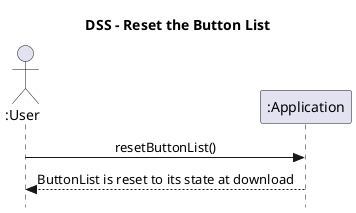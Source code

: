 @startuml 
skinparam style strictuml
skinparam DefaultFontName Verdana
skinparam backgroundcolor transparent
skinparam sequenceMessageAlign center
title DSS - Reset the Button List

actor ":User" as u
participant ":Application" as a 

u -> a : resetButtonList()
a --> u : ButtonList is reset to its state at download

@enduml
